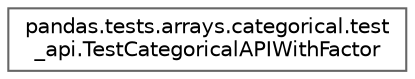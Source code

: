 digraph "Graphical Class Hierarchy"
{
 // LATEX_PDF_SIZE
  bgcolor="transparent";
  edge [fontname=Helvetica,fontsize=10,labelfontname=Helvetica,labelfontsize=10];
  node [fontname=Helvetica,fontsize=10,shape=box,height=0.2,width=0.4];
  rankdir="LR";
  Node0 [id="Node000000",label="pandas.tests.arrays.categorical.test\l_api.TestCategoricalAPIWithFactor",height=0.2,width=0.4,color="grey40", fillcolor="white", style="filled",URL="$d4/d4a/classpandas_1_1tests_1_1arrays_1_1categorical_1_1test__api_1_1TestCategoricalAPIWithFactor.html",tooltip=" "];
}

